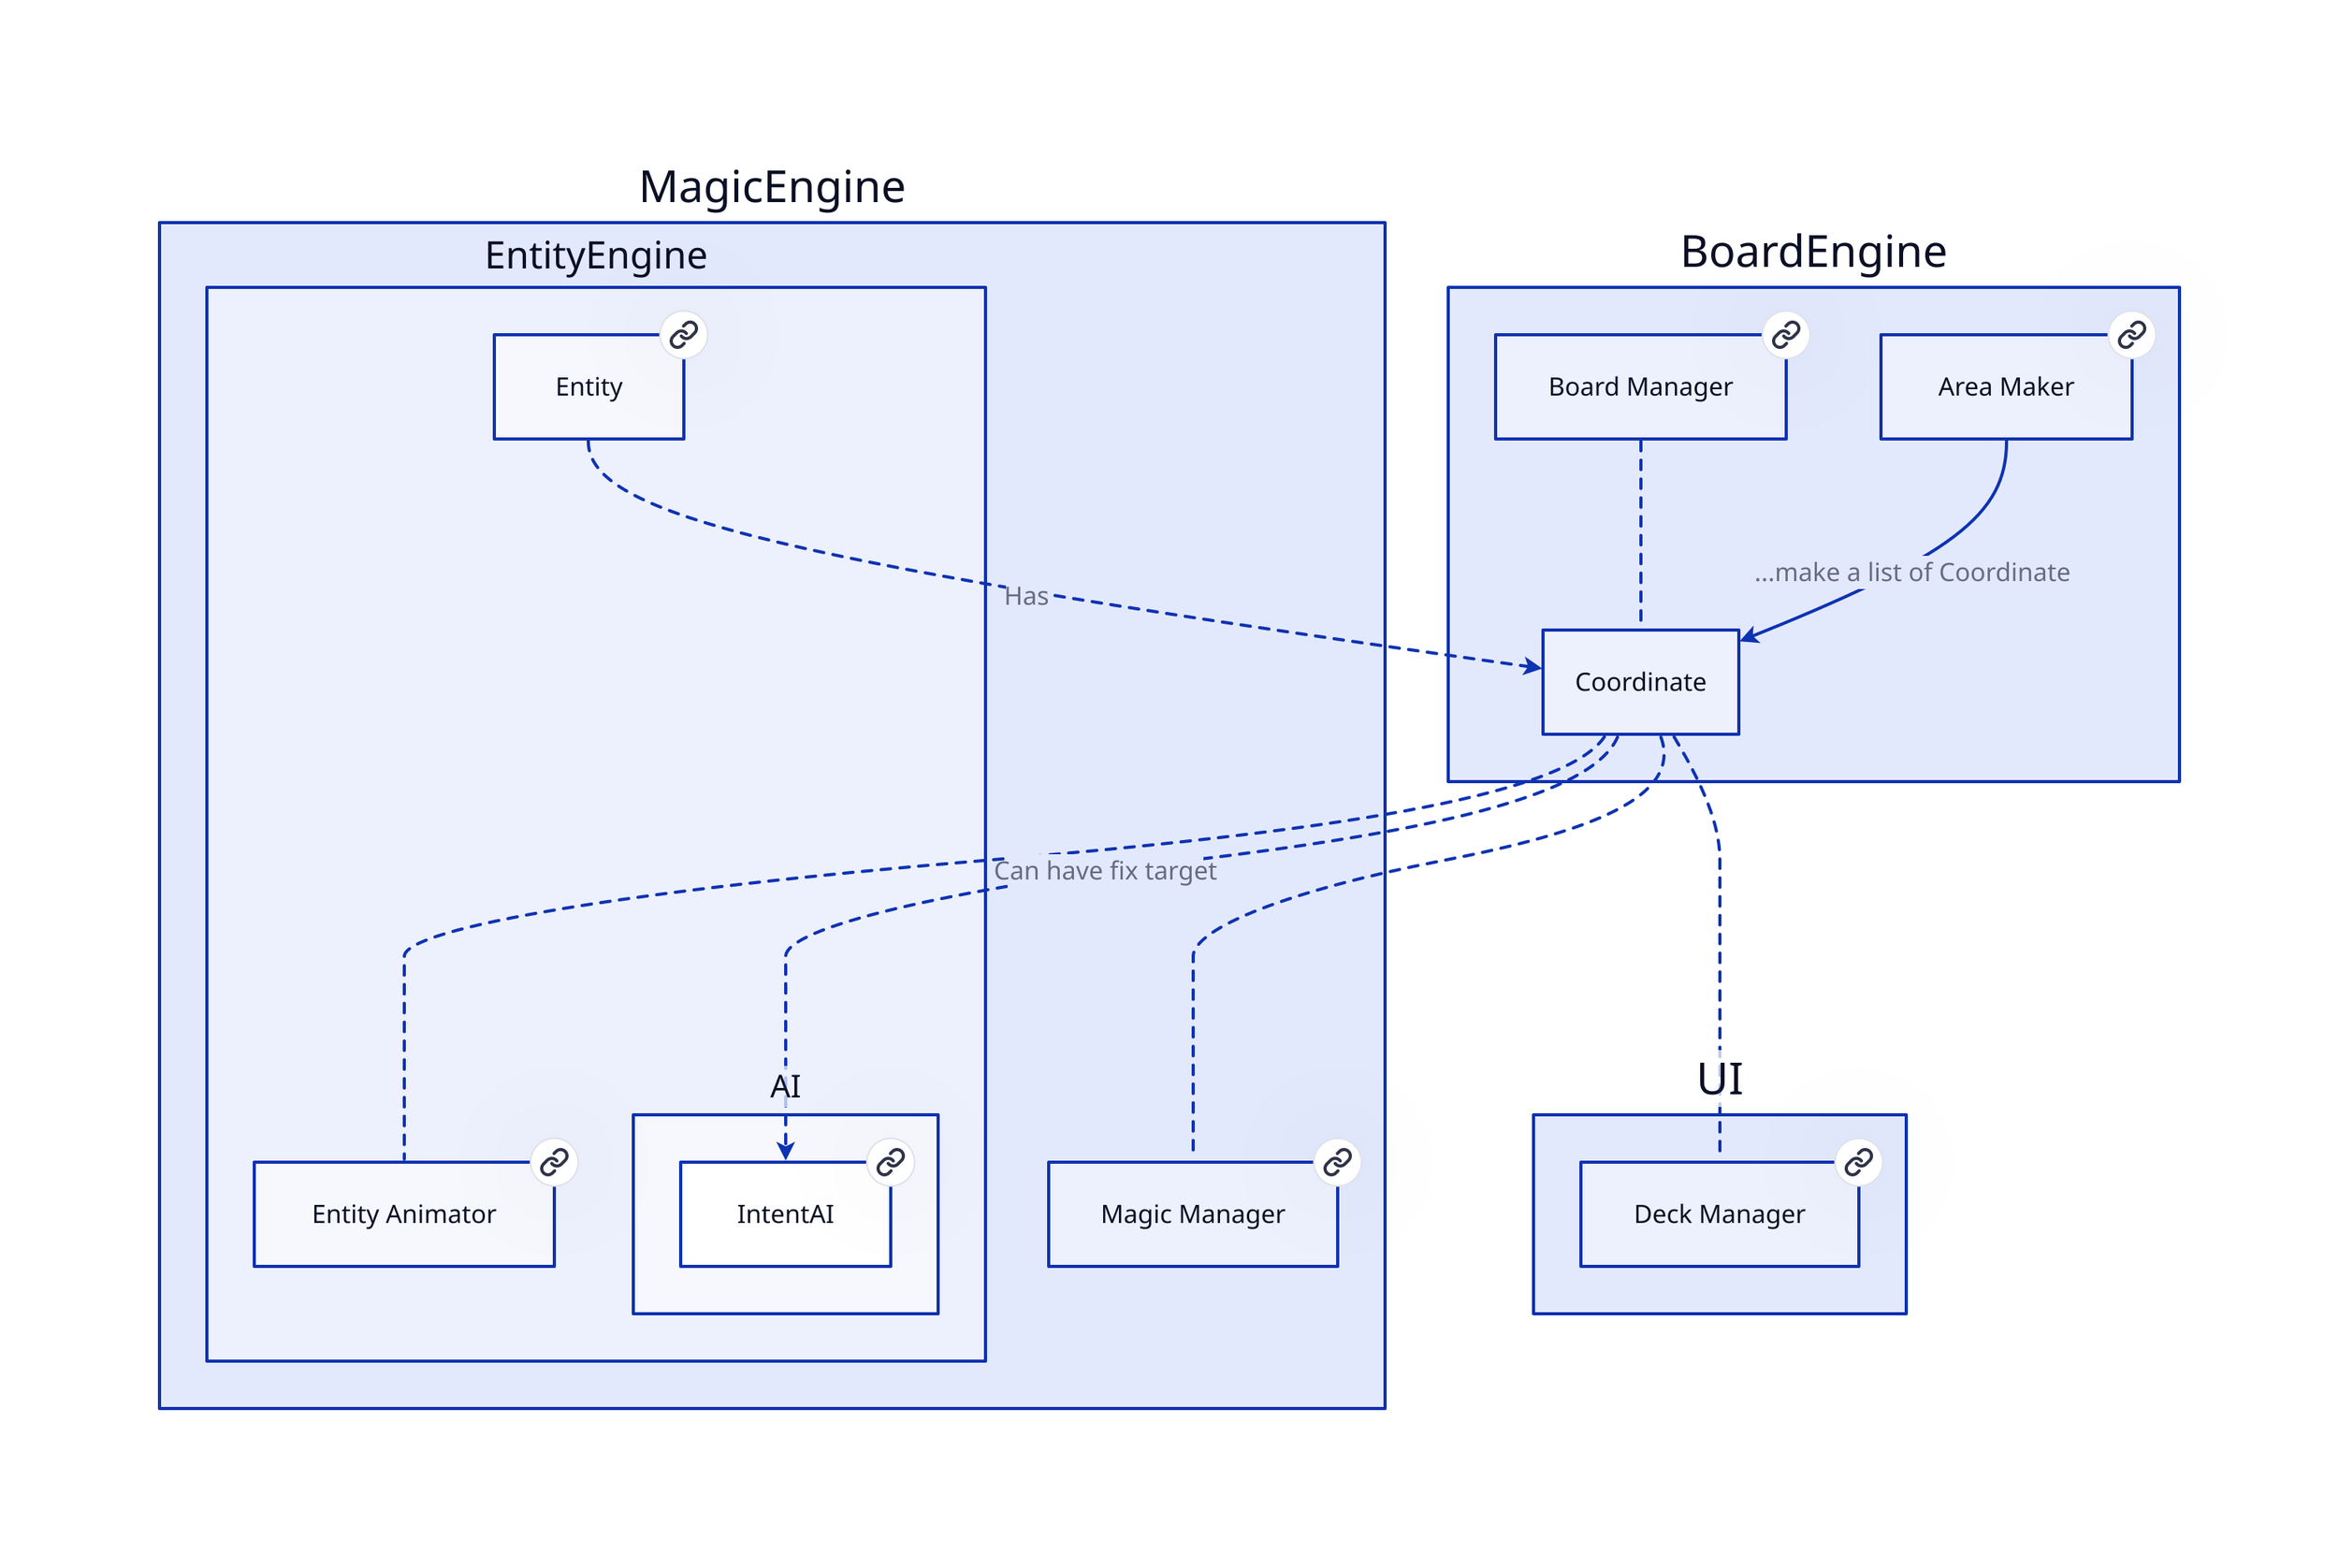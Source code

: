 # Nodes :
BoardEngine: {
    AreaMaker: Area Maker {
       link: AreaMaker
    }
    BoardManager: Board Manager {
       link: BoardManager
    }
}
UI: {
    DeckManager: Deck Manager {
       link: DeckManager
    }
}
MagicEngine: {
    EntityEngine: {
        EntityAnimator: Entity Animator {
           link: EntityAnimator
        }
        AI: {
            IntentAI: IntentAI {
               link: IntentAI
            }
        }
        Entity: Entity {
           link: Entity
        }
    }
    MagicManager: Magic Manager {
       link: MagicManager
    }
}

# Links :
BoardEngine.Coordinate -- UI.DeckManager: {style.stroke-dash: 3}
BoardEngine.Coordinate -- MagicEngine.EntityEngine.EntityAnimator: {style.stroke-dash: 3}
BoardEngine.Coordinate -- MagicEngine.MagicManager: {style.stroke-dash: 3}
BoardEngine.BoardManager -- BoardEngine.Coordinate: {style.stroke-dash: 3}
BoardEngine.AreaMaker -> BoardEngine.Coordinate: ...make a list of Coordinate {
source-arrowhead: {}
target-arrowhead: {shape: arrow}
}
BoardEngine.Coordinate -> MagicEngine.EntityEngine.AI.IntentAI: Can have fix target {style.stroke-dash: 3
source-arrowhead: {}
target-arrowhead: {shape: arrow}
}
MagicEngine.EntityEngine.Entity -> BoardEngine.Coordinate: Has {style.stroke-dash: 3
source-arrowhead: {}
target-arrowhead: {shape: arrow}
}
